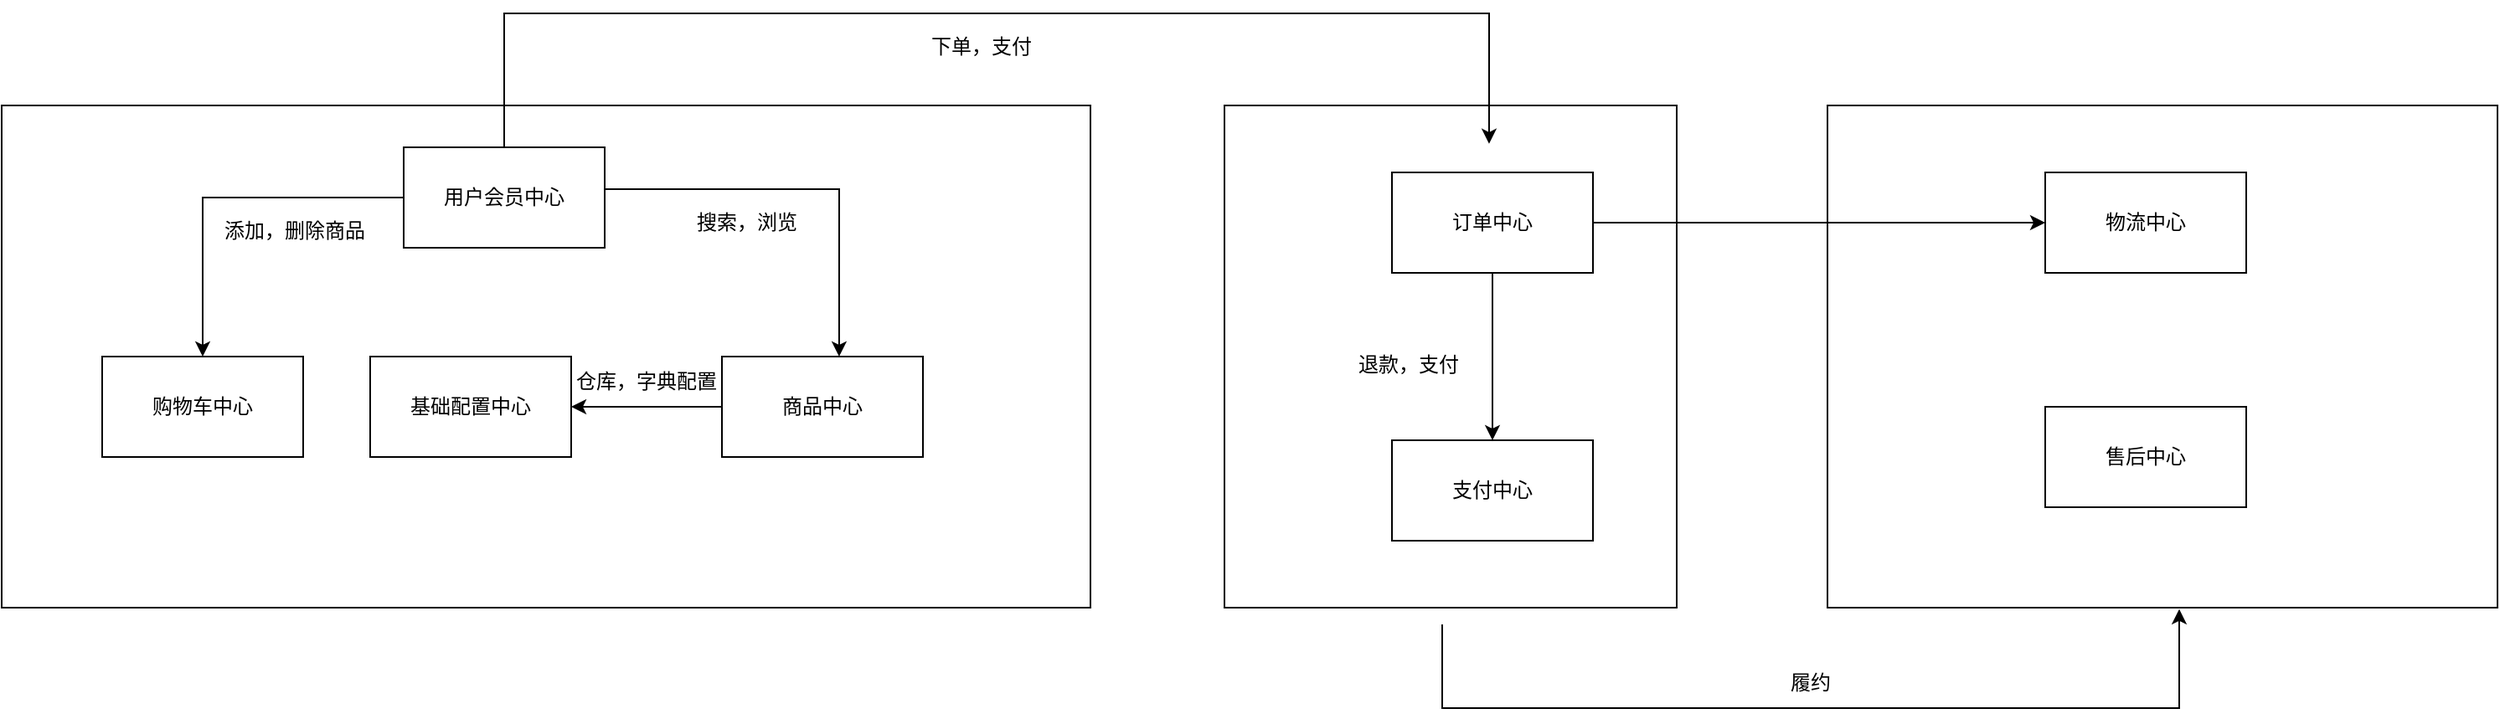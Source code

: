 <mxfile version="21.6.3" type="github">
  <diagram name="第 1 页" id="f8KFN4mFjH0N_bolyb5r">
    <mxGraphModel dx="1687" dy="899" grid="1" gridSize="10" guides="1" tooltips="1" connect="1" arrows="1" fold="1" page="1" pageScale="1" pageWidth="827" pageHeight="1169" math="0" shadow="0">
      <root>
        <mxCell id="0" />
        <mxCell id="1" parent="0" />
        <mxCell id="tOuFkIZqAQHhiwoN-z9p-12" value="" style="rounded=0;whiteSpace=wrap;html=1;" vertex="1" parent="1">
          <mxGeometry x="1150" y="560" width="400" height="300" as="geometry" />
        </mxCell>
        <mxCell id="tOuFkIZqAQHhiwoN-z9p-11" value="" style="rounded=0;whiteSpace=wrap;html=1;" vertex="1" parent="1">
          <mxGeometry x="790" y="560" width="270" height="300" as="geometry" />
        </mxCell>
        <mxCell id="tOuFkIZqAQHhiwoN-z9p-10" value="" style="rounded=0;whiteSpace=wrap;html=1;" vertex="1" parent="1">
          <mxGeometry x="60" y="560" width="650" height="300" as="geometry" />
        </mxCell>
        <mxCell id="tOuFkIZqAQHhiwoN-z9p-1" value="商品中心" style="rounded=0;whiteSpace=wrap;html=1;" vertex="1" parent="1">
          <mxGeometry x="490" y="710" width="120" height="60" as="geometry" />
        </mxCell>
        <mxCell id="tOuFkIZqAQHhiwoN-z9p-2" value="用户会员中心" style="rounded=0;whiteSpace=wrap;html=1;" vertex="1" parent="1">
          <mxGeometry x="300" y="585" width="120" height="60" as="geometry" />
        </mxCell>
        <mxCell id="tOuFkIZqAQHhiwoN-z9p-3" value="订单中心" style="rounded=0;whiteSpace=wrap;html=1;" vertex="1" parent="1">
          <mxGeometry x="890" y="600" width="120" height="60" as="geometry" />
        </mxCell>
        <mxCell id="tOuFkIZqAQHhiwoN-z9p-4" value="购物车中心" style="rounded=0;whiteSpace=wrap;html=1;" vertex="1" parent="1">
          <mxGeometry x="120" y="710" width="120" height="60" as="geometry" />
        </mxCell>
        <mxCell id="tOuFkIZqAQHhiwoN-z9p-5" value="支付中心" style="rounded=0;whiteSpace=wrap;html=1;" vertex="1" parent="1">
          <mxGeometry x="890" y="760" width="120" height="60" as="geometry" />
        </mxCell>
        <mxCell id="tOuFkIZqAQHhiwoN-z9p-6" value="基础配置中心" style="rounded=0;whiteSpace=wrap;html=1;" vertex="1" parent="1">
          <mxGeometry x="280" y="710" width="120" height="60" as="geometry" />
        </mxCell>
        <mxCell id="tOuFkIZqAQHhiwoN-z9p-7" value="物流中心" style="rounded=0;whiteSpace=wrap;html=1;" vertex="1" parent="1">
          <mxGeometry x="1280" y="600" width="120" height="60" as="geometry" />
        </mxCell>
        <mxCell id="tOuFkIZqAQHhiwoN-z9p-8" value="售后中心" style="rounded=0;whiteSpace=wrap;html=1;" vertex="1" parent="1">
          <mxGeometry x="1280" y="740" width="120" height="60" as="geometry" />
        </mxCell>
        <mxCell id="tOuFkIZqAQHhiwoN-z9p-13" value="" style="endArrow=classic;html=1;rounded=0;entryX=0.474;entryY=-0.007;entryDx=0;entryDy=0;entryPerimeter=0;" edge="1" parent="1">
          <mxGeometry width="50" height="50" relative="1" as="geometry">
            <mxPoint x="360" y="585" as="sourcePoint" />
            <mxPoint x="947.98" y="582.9" as="targetPoint" />
            <Array as="points">
              <mxPoint x="360" y="505" />
              <mxPoint x="948" y="505" />
            </Array>
          </mxGeometry>
        </mxCell>
        <mxCell id="tOuFkIZqAQHhiwoN-z9p-14" value="" style="endArrow=classic;html=1;rounded=0;entryX=0.525;entryY=1.003;entryDx=0;entryDy=0;entryPerimeter=0;" edge="1" parent="1" target="tOuFkIZqAQHhiwoN-z9p-12">
          <mxGeometry width="50" height="50" relative="1" as="geometry">
            <mxPoint x="920" y="870" as="sourcePoint" />
            <mxPoint x="970" y="820" as="targetPoint" />
            <Array as="points">
              <mxPoint x="920" y="920" />
              <mxPoint x="1360" y="920" />
            </Array>
          </mxGeometry>
        </mxCell>
        <mxCell id="tOuFkIZqAQHhiwoN-z9p-15" value="下单，支付" style="text;html=1;strokeColor=none;fillColor=none;align=center;verticalAlign=middle;whiteSpace=wrap;rounded=0;" vertex="1" parent="1">
          <mxGeometry x="590" y="510" width="110" height="30" as="geometry" />
        </mxCell>
        <mxCell id="tOuFkIZqAQHhiwoN-z9p-16" value="履约" style="text;html=1;strokeColor=none;fillColor=none;align=center;verticalAlign=middle;whiteSpace=wrap;rounded=0;" vertex="1" parent="1">
          <mxGeometry x="1110" y="890" width="60" height="30" as="geometry" />
        </mxCell>
        <mxCell id="tOuFkIZqAQHhiwoN-z9p-17" value="" style="endArrow=classic;html=1;rounded=0;entryX=0.583;entryY=0;entryDx=0;entryDy=0;entryPerimeter=0;" edge="1" parent="1" target="tOuFkIZqAQHhiwoN-z9p-1">
          <mxGeometry width="50" height="50" relative="1" as="geometry">
            <mxPoint x="420" y="610" as="sourcePoint" />
            <mxPoint x="470" y="560" as="targetPoint" />
            <Array as="points">
              <mxPoint x="560" y="610" />
            </Array>
          </mxGeometry>
        </mxCell>
        <mxCell id="tOuFkIZqAQHhiwoN-z9p-18" value="" style="endArrow=classic;html=1;rounded=0;entryX=0.5;entryY=0;entryDx=0;entryDy=0;exitX=0;exitY=0.5;exitDx=0;exitDy=0;" edge="1" parent="1" source="tOuFkIZqAQHhiwoN-z9p-2" target="tOuFkIZqAQHhiwoN-z9p-4">
          <mxGeometry width="50" height="50" relative="1" as="geometry">
            <mxPoint x="210" y="650" as="sourcePoint" />
            <mxPoint x="260" y="600" as="targetPoint" />
            <Array as="points">
              <mxPoint x="180" y="615" />
            </Array>
          </mxGeometry>
        </mxCell>
        <mxCell id="tOuFkIZqAQHhiwoN-z9p-19" value="" style="endArrow=classic;html=1;rounded=0;entryX=1;entryY=0.5;entryDx=0;entryDy=0;exitX=0;exitY=0.5;exitDx=0;exitDy=0;" edge="1" parent="1" source="tOuFkIZqAQHhiwoN-z9p-1" target="tOuFkIZqAQHhiwoN-z9p-6">
          <mxGeometry width="50" height="50" relative="1" as="geometry">
            <mxPoint x="490" y="860" as="sourcePoint" />
            <mxPoint x="540" y="810" as="targetPoint" />
          </mxGeometry>
        </mxCell>
        <mxCell id="tOuFkIZqAQHhiwoN-z9p-22" value="仓库，字典配置" style="text;html=1;strokeColor=none;fillColor=none;align=center;verticalAlign=middle;whiteSpace=wrap;rounded=0;" vertex="1" parent="1">
          <mxGeometry x="400" y="710" width="90" height="30" as="geometry" />
        </mxCell>
        <mxCell id="tOuFkIZqAQHhiwoN-z9p-23" value="搜索，浏览" style="text;html=1;strokeColor=none;fillColor=none;align=center;verticalAlign=middle;whiteSpace=wrap;rounded=0;" vertex="1" parent="1">
          <mxGeometry x="460" y="615" width="90" height="30" as="geometry" />
        </mxCell>
        <mxCell id="tOuFkIZqAQHhiwoN-z9p-24" value="添加，删除商品" style="text;html=1;strokeColor=none;fillColor=none;align=center;verticalAlign=middle;whiteSpace=wrap;rounded=0;" vertex="1" parent="1">
          <mxGeometry x="190" y="620" width="90" height="30" as="geometry" />
        </mxCell>
        <mxCell id="tOuFkIZqAQHhiwoN-z9p-25" value="" style="endArrow=classic;html=1;rounded=0;exitX=1;exitY=0.5;exitDx=0;exitDy=0;entryX=0;entryY=0.5;entryDx=0;entryDy=0;" edge="1" parent="1" source="tOuFkIZqAQHhiwoN-z9p-3" target="tOuFkIZqAQHhiwoN-z9p-7">
          <mxGeometry width="50" height="50" relative="1" as="geometry">
            <mxPoint x="1220" y="670" as="sourcePoint" />
            <mxPoint x="1270" y="620" as="targetPoint" />
          </mxGeometry>
        </mxCell>
        <mxCell id="tOuFkIZqAQHhiwoN-z9p-26" value="" style="endArrow=classic;html=1;rounded=0;exitX=0.5;exitY=1;exitDx=0;exitDy=0;" edge="1" parent="1" source="tOuFkIZqAQHhiwoN-z9p-3" target="tOuFkIZqAQHhiwoN-z9p-5">
          <mxGeometry width="50" height="50" relative="1" as="geometry">
            <mxPoint x="970" y="720" as="sourcePoint" />
            <mxPoint x="1020" y="670" as="targetPoint" />
          </mxGeometry>
        </mxCell>
        <mxCell id="tOuFkIZqAQHhiwoN-z9p-27" value="退款，支付" style="text;html=1;strokeColor=none;fillColor=none;align=center;verticalAlign=middle;whiteSpace=wrap;rounded=0;" vertex="1" parent="1">
          <mxGeometry x="850" y="700" width="100" height="30" as="geometry" />
        </mxCell>
      </root>
    </mxGraphModel>
  </diagram>
</mxfile>
